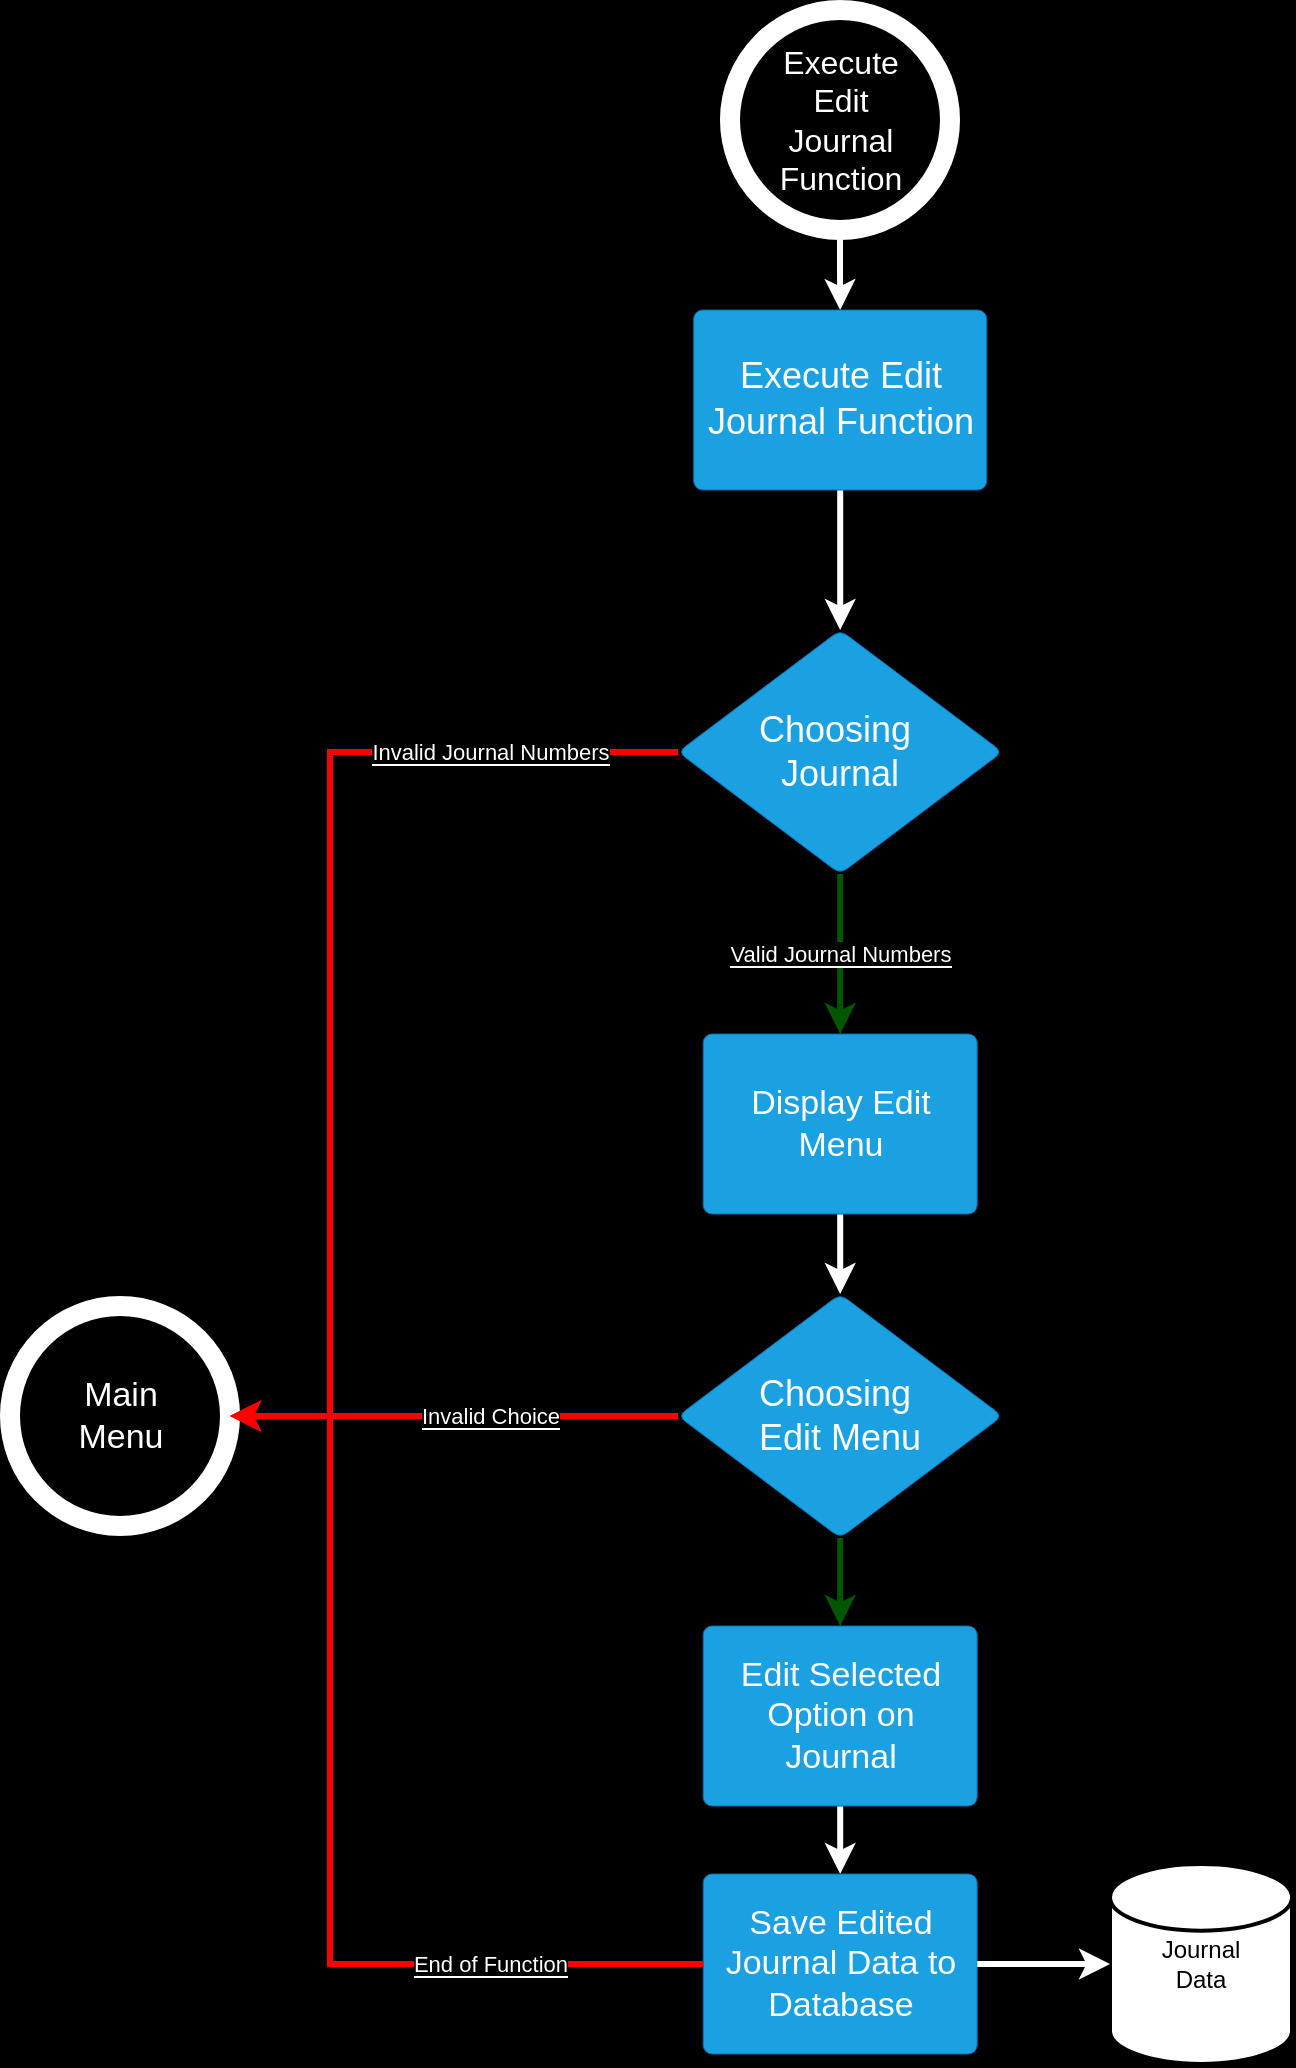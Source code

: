 <mxfile version="24.2.7" type="device">
  <diagram name="Page-1" id="Me-QUAN0HTmwl5T7O3nE">
    <mxGraphModel dx="1500" dy="870" grid="1" gridSize="10" guides="1" tooltips="1" connect="1" arrows="1" fold="1" page="1" pageScale="1" pageWidth="850" pageHeight="1100" background="#000000" math="0" shadow="0">
      <root>
        <mxCell id="0" />
        <mxCell id="1" parent="0" />
        <mxCell id="mpzAm1A_sCC70lDFtnIx-16" style="edgeStyle=orthogonalEdgeStyle;rounded=0;orthogonalLoop=1;jettySize=auto;html=1;exitX=0.5;exitY=1;exitDx=0;exitDy=0;exitPerimeter=0;entryX=0.5;entryY=0;entryDx=0;entryDy=0;strokeColor=#FFFFFF;strokeWidth=3;" edge="1" parent="1" source="mpzAm1A_sCC70lDFtnIx-1" target="mpzAm1A_sCC70lDFtnIx-3">
          <mxGeometry relative="1" as="geometry" />
        </mxCell>
        <mxCell id="mpzAm1A_sCC70lDFtnIx-1" value="&lt;span style=&quot;color: rgb(255, 255, 255); font-size: 16px; text-wrap: wrap;&quot;&gt;Execute Edit Journal Function&lt;/span&gt;" style="verticalLabelPosition=middle;verticalAlign=middle;html=1;shape=mxgraph.flowchart.on-page_reference;fillColor=none;strokeColor=#FFFFFF;strokeWidth=10;labelPosition=center;align=center;fontSize=16;" vertex="1" parent="1">
          <mxGeometry x="370" y="10" width="110" height="110" as="geometry" />
        </mxCell>
        <mxCell id="mpzAm1A_sCC70lDFtnIx-2" style="edgeStyle=orthogonalEdgeStyle;rounded=0;orthogonalLoop=1;jettySize=auto;html=1;exitX=0.5;exitY=1;exitDx=0;exitDy=0;entryX=0.5;entryY=0;entryDx=0;entryDy=0;strokeColor=#FFFFFF;strokeWidth=3;" edge="1" parent="1" source="mpzAm1A_sCC70lDFtnIx-3" target="mpzAm1A_sCC70lDFtnIx-6">
          <mxGeometry relative="1" as="geometry" />
        </mxCell>
        <mxCell id="mpzAm1A_sCC70lDFtnIx-3" value="&lt;div style=&quot;display: flex; justify-content: center; text-align: center; align-items: baseline; line-height: 1.25; margin-top: -2px;&quot;&gt;&lt;font style=&quot;&quot;&gt;&lt;font style=&quot;font-size: 18px;&quot;&gt;Execute Edit Journal Function&lt;/font&gt;&lt;/font&gt;&lt;/div&gt;" style="html=1;overflow=block;blockSpacing=1;whiteSpace=wrap;fontSize=13;spacing=3.8;strokeColor=#006EAF;rounded=1;absoluteArcSize=1;arcSize=9;fillColor=#1ba1e2;strokeWidth=NaN;lucidId=W1avhproO7Pp;fontColor=#ffffff;" vertex="1" parent="1">
          <mxGeometry x="351.85" y="160" width="146.5" height="90" as="geometry" />
        </mxCell>
        <mxCell id="mpzAm1A_sCC70lDFtnIx-4" style="edgeStyle=orthogonalEdgeStyle;rounded=0;orthogonalLoop=1;jettySize=auto;html=1;exitX=0.5;exitY=1;exitDx=0;exitDy=0;entryX=0.5;entryY=0;entryDx=0;entryDy=0;fillColor=#008a00;strokeColor=#005700;strokeWidth=3;" edge="1" parent="1" source="mpzAm1A_sCC70lDFtnIx-6" target="mpzAm1A_sCC70lDFtnIx-8">
          <mxGeometry relative="1" as="geometry" />
        </mxCell>
        <mxCell id="mpzAm1A_sCC70lDFtnIx-5" value="&lt;span style=&quot;color: rgb(255, 255, 255); background-color: rgb(0, 0, 0);&quot;&gt;Valid Journal Numbers&lt;/span&gt;" style="edgeLabel;html=1;align=center;verticalAlign=middle;resizable=0;points=[];" vertex="1" connectable="0" parent="mpzAm1A_sCC70lDFtnIx-4">
          <mxGeometry x="-0.471" y="1" relative="1" as="geometry">
            <mxPoint x="-1" y="19" as="offset" />
          </mxGeometry>
        </mxCell>
        <mxCell id="mpzAm1A_sCC70lDFtnIx-6" value="&lt;font style=&quot;font-size: 18px;&quot;&gt;Choosing&amp;nbsp;&lt;/font&gt;&lt;div&gt;&lt;font style=&quot;font-size: 18px;&quot;&gt;Journal&lt;/font&gt;&lt;/div&gt;" style="html=1;overflow=block;blockSpacing=1;whiteSpace=wrap;rhombus;fontSize=16.7;fontColor=#ffffff;spacing=3.8;strokeColor=#006EAF;rounded=1;absoluteArcSize=1;arcSize=9;fillColor=#1ba1e2;strokeWidth=NaN;lucidId=x_avSaIK2IV_;" vertex="1" parent="1">
          <mxGeometry x="344" y="320" width="162.2" height="122" as="geometry" />
        </mxCell>
        <mxCell id="mpzAm1A_sCC70lDFtnIx-7" style="edgeStyle=orthogonalEdgeStyle;rounded=0;orthogonalLoop=1;jettySize=auto;html=1;exitX=0.5;exitY=1;exitDx=0;exitDy=0;entryX=0.5;entryY=0;entryDx=0;entryDy=0;strokeColor=#FFFFFF;strokeWidth=3;" edge="1" parent="1" source="mpzAm1A_sCC70lDFtnIx-8" target="mpzAm1A_sCC70lDFtnIx-10">
          <mxGeometry relative="1" as="geometry" />
        </mxCell>
        <mxCell id="mpzAm1A_sCC70lDFtnIx-8" value="Display Edit Menu" style="html=1;overflow=block;blockSpacing=1;whiteSpace=wrap;fontSize=17;spacing=3.8;strokeColor=#006EAF;rounded=1;absoluteArcSize=1;arcSize=9;fillColor=#1ba1e2;strokeWidth=NaN;lucidId=xdbvFR-ZrNtJ;fontColor=#ffffff;" vertex="1" parent="1">
          <mxGeometry x="356.6" y="522" width="137" height="90" as="geometry" />
        </mxCell>
        <mxCell id="mpzAm1A_sCC70lDFtnIx-9" style="edgeStyle=orthogonalEdgeStyle;rounded=0;orthogonalLoop=1;jettySize=auto;html=1;exitX=0.5;exitY=1;exitDx=0;exitDy=0;entryX=0.5;entryY=0;entryDx=0;entryDy=0;fillColor=#008a00;strokeColor=#005700;strokeWidth=3;" edge="1" parent="1" source="mpzAm1A_sCC70lDFtnIx-10" target="mpzAm1A_sCC70lDFtnIx-12">
          <mxGeometry relative="1" as="geometry" />
        </mxCell>
        <mxCell id="mpzAm1A_sCC70lDFtnIx-10" value="&lt;font style=&quot;font-size: 18px;&quot;&gt;Choosing&amp;nbsp;&lt;/font&gt;&lt;div&gt;&lt;font style=&quot;font-size: 18px;&quot;&gt;Edit Menu&lt;/font&gt;&lt;/div&gt;" style="html=1;overflow=block;blockSpacing=1;whiteSpace=wrap;rhombus;fontSize=16.7;fontColor=#ffffff;spacing=3.8;strokeColor=#006EAF;rounded=1;absoluteArcSize=1;arcSize=9;fillColor=#1ba1e2;strokeWidth=NaN;lucidId=x_avSaIK2IV_;" vertex="1" parent="1">
          <mxGeometry x="344" y="652" width="162.2" height="122" as="geometry" />
        </mxCell>
        <mxCell id="mpzAm1A_sCC70lDFtnIx-11" style="edgeStyle=orthogonalEdgeStyle;rounded=0;orthogonalLoop=1;jettySize=auto;html=1;exitX=0.5;exitY=1;exitDx=0;exitDy=0;entryX=0.5;entryY=0;entryDx=0;entryDy=0;strokeColor=#FFFFFF;strokeWidth=3;" edge="1" parent="1" source="mpzAm1A_sCC70lDFtnIx-12" target="mpzAm1A_sCC70lDFtnIx-13">
          <mxGeometry relative="1" as="geometry" />
        </mxCell>
        <mxCell id="mpzAm1A_sCC70lDFtnIx-12" value="Edit Selected Option on Journal" style="html=1;overflow=block;blockSpacing=1;whiteSpace=wrap;fontSize=17;spacing=3.8;strokeColor=#006EAF;rounded=1;absoluteArcSize=1;arcSize=9;fillColor=#1ba1e2;strokeWidth=NaN;lucidId=xdbvFR-ZrNtJ;fontColor=#ffffff;" vertex="1" parent="1">
          <mxGeometry x="356.6" y="818" width="137" height="90" as="geometry" />
        </mxCell>
        <mxCell id="mpzAm1A_sCC70lDFtnIx-13" value="Save Edited Journal Data to Database" style="html=1;overflow=block;blockSpacing=1;whiteSpace=wrap;fontSize=17;spacing=3.8;strokeColor=#006EAF;rounded=1;absoluteArcSize=1;arcSize=9;fillColor=#1ba1e2;strokeWidth=NaN;lucidId=xdbvFR-ZrNtJ;fontColor=#ffffff;" vertex="1" parent="1">
          <mxGeometry x="356.6" y="942" width="137" height="90" as="geometry" />
        </mxCell>
        <mxCell id="mpzAm1A_sCC70lDFtnIx-14" value="Journal&lt;div&gt;Data&lt;/div&gt;" style="strokeWidth=2;html=1;shape=mxgraph.flowchart.database;whiteSpace=wrap;" vertex="1" parent="1">
          <mxGeometry x="560" y="937" width="91" height="100" as="geometry" />
        </mxCell>
        <mxCell id="mpzAm1A_sCC70lDFtnIx-15" style="edgeStyle=orthogonalEdgeStyle;rounded=0;orthogonalLoop=1;jettySize=auto;html=1;exitX=1;exitY=0.5;exitDx=0;exitDy=0;entryX=0;entryY=0.5;entryDx=0;entryDy=0;entryPerimeter=0;strokeColor=#FFFFFF;strokeWidth=3;" edge="1" parent="1" source="mpzAm1A_sCC70lDFtnIx-13" target="mpzAm1A_sCC70lDFtnIx-14">
          <mxGeometry relative="1" as="geometry">
            <mxPoint x="323.1" y="1062" as="sourcePoint" />
            <mxPoint x="323.1" y="1092" as="targetPoint" />
          </mxGeometry>
        </mxCell>
        <mxCell id="mpzAm1A_sCC70lDFtnIx-17" value="&lt;span style=&quot;color: rgb(255, 255, 255); font-size: 17px; text-wrap: wrap;&quot;&gt;Main Menu&lt;/span&gt;" style="verticalLabelPosition=middle;verticalAlign=middle;html=1;shape=mxgraph.flowchart.on-page_reference;fillColor=none;strokeColor=#FFFFFF;strokeWidth=10;labelPosition=center;align=center;" vertex="1" parent="1">
          <mxGeometry x="10" y="658" width="110" height="110" as="geometry" />
        </mxCell>
        <mxCell id="mpzAm1A_sCC70lDFtnIx-18" style="edgeStyle=orthogonalEdgeStyle;rounded=0;orthogonalLoop=1;jettySize=auto;html=1;exitX=0;exitY=0.5;exitDx=0;exitDy=0;entryX=1;entryY=0.5;entryDx=0;entryDy=0;entryPerimeter=0;strokeColor=#FF0000;strokeWidth=3;" edge="1" parent="1" source="mpzAm1A_sCC70lDFtnIx-6" target="mpzAm1A_sCC70lDFtnIx-17">
          <mxGeometry relative="1" as="geometry">
            <Array as="points">
              <mxPoint x="170" y="381" />
              <mxPoint x="170" y="713" />
            </Array>
          </mxGeometry>
        </mxCell>
        <mxCell id="mpzAm1A_sCC70lDFtnIx-19" value="&lt;span style=&quot;color: rgb(255, 255, 255); background-color: rgb(0, 0, 0);&quot;&gt;Invalid Journal Numbers&lt;/span&gt;" style="edgeLabel;html=1;align=center;verticalAlign=middle;resizable=0;points=[];" vertex="1" connectable="0" parent="mpzAm1A_sCC70lDFtnIx-18">
          <mxGeometry x="-0.556" y="-5" relative="1" as="geometry">
            <mxPoint x="29" y="5" as="offset" />
          </mxGeometry>
        </mxCell>
        <mxCell id="mpzAm1A_sCC70lDFtnIx-20" style="edgeStyle=orthogonalEdgeStyle;rounded=0;orthogonalLoop=1;jettySize=auto;html=1;exitX=0;exitY=0.5;exitDx=0;exitDy=0;entryX=1;entryY=0.5;entryDx=0;entryDy=0;entryPerimeter=0;strokeColor=#FF0000;strokeWidth=3;" edge="1" parent="1" source="mpzAm1A_sCC70lDFtnIx-10" target="mpzAm1A_sCC70lDFtnIx-17">
          <mxGeometry relative="1" as="geometry">
            <Array as="points">
              <mxPoint x="120" y="713" />
            </Array>
          </mxGeometry>
        </mxCell>
        <mxCell id="mpzAm1A_sCC70lDFtnIx-21" value="&lt;span style=&quot;color: rgb(255, 255, 255); background-color: rgb(0, 0, 0);&quot;&gt;Invalid Choice&lt;/span&gt;" style="edgeLabel;html=1;align=center;verticalAlign=middle;resizable=0;points=[];" vertex="1" connectable="0" parent="mpzAm1A_sCC70lDFtnIx-20">
          <mxGeometry x="-0.461" y="-6" relative="1" as="geometry">
            <mxPoint x="-34" y="6" as="offset" />
          </mxGeometry>
        </mxCell>
        <mxCell id="mpzAm1A_sCC70lDFtnIx-22" style="edgeStyle=orthogonalEdgeStyle;rounded=0;orthogonalLoop=1;jettySize=auto;html=1;exitX=0;exitY=0.5;exitDx=0;exitDy=0;entryX=1;entryY=0.5;entryDx=0;entryDy=0;entryPerimeter=0;strokeColor=#FF0000;strokeWidth=3;" edge="1" parent="1" source="mpzAm1A_sCC70lDFtnIx-13" target="mpzAm1A_sCC70lDFtnIx-17">
          <mxGeometry relative="1" as="geometry">
            <Array as="points">
              <mxPoint x="170" y="987" />
              <mxPoint x="170" y="713" />
            </Array>
          </mxGeometry>
        </mxCell>
        <mxCell id="mpzAm1A_sCC70lDFtnIx-24" value="&lt;span style=&quot;color: rgb(255, 255, 255); background-color: rgb(0, 0, 0);&quot;&gt;End of Function&lt;/span&gt;" style="edgeLabel;html=1;align=center;verticalAlign=middle;resizable=0;points=[];" vertex="1" connectable="0" parent="mpzAm1A_sCC70lDFtnIx-22">
          <mxGeometry x="-0.657" relative="1" as="geometry">
            <mxPoint x="-19" as="offset" />
          </mxGeometry>
        </mxCell>
      </root>
    </mxGraphModel>
  </diagram>
</mxfile>
